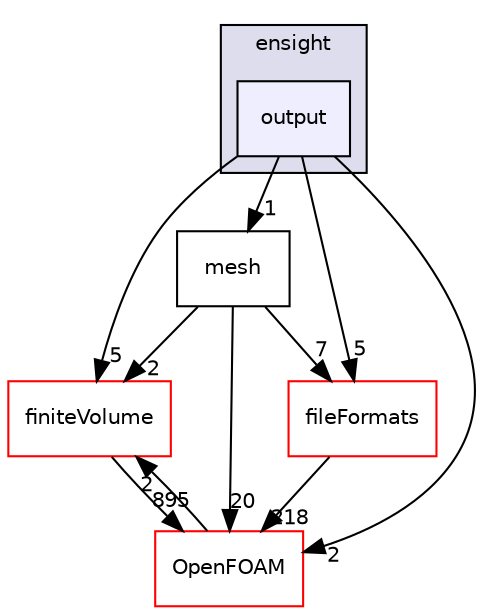 digraph "src/conversion/ensight/output" {
  bgcolor=transparent;
  compound=true
  node [ fontsize="10", fontname="Helvetica"];
  edge [ labelfontsize="10", labelfontname="Helvetica"];
  subgraph clusterdir_ea557581701e2200716639a7a165012d {
    graph [ bgcolor="#ddddee", pencolor="black", label="ensight" fontname="Helvetica", fontsize="10", URL="dir_ea557581701e2200716639a7a165012d.html"]
  dir_0502407dd2383d2c071b3e0ba0bafdbf [shape=box, label="output", style="filled", fillcolor="#eeeeff", pencolor="black", URL="dir_0502407dd2383d2c071b3e0ba0bafdbf.html"];
  }
  dir_9bd15774b555cf7259a6fa18f99fe99b [shape=box label="finiteVolume" color="red" URL="dir_9bd15774b555cf7259a6fa18f99fe99b.html"];
  dir_b05602f37bb521a7142c0a3e200b5f35 [shape=box label="fileFormats" color="red" URL="dir_b05602f37bb521a7142c0a3e200b5f35.html"];
  dir_9b661221b0efcc128bea7bfe303c6d20 [shape=box label="mesh" URL="dir_9b661221b0efcc128bea7bfe303c6d20.html"];
  dir_c5473ff19b20e6ec4dfe5c310b3778a8 [shape=box label="OpenFOAM" color="red" URL="dir_c5473ff19b20e6ec4dfe5c310b3778a8.html"];
  dir_9bd15774b555cf7259a6fa18f99fe99b->dir_c5473ff19b20e6ec4dfe5c310b3778a8 [headlabel="895", labeldistance=1.5 headhref="dir_000814_002151.html"];
  dir_0502407dd2383d2c071b3e0ba0bafdbf->dir_9bd15774b555cf7259a6fa18f99fe99b [headlabel="5", labeldistance=1.5 headhref="dir_000557_000814.html"];
  dir_0502407dd2383d2c071b3e0ba0bafdbf->dir_b05602f37bb521a7142c0a3e200b5f35 [headlabel="5", labeldistance=1.5 headhref="dir_000557_000682.html"];
  dir_0502407dd2383d2c071b3e0ba0bafdbf->dir_9b661221b0efcc128bea7bfe303c6d20 [headlabel="1", labeldistance=1.5 headhref="dir_000557_000556.html"];
  dir_0502407dd2383d2c071b3e0ba0bafdbf->dir_c5473ff19b20e6ec4dfe5c310b3778a8 [headlabel="2", labeldistance=1.5 headhref="dir_000557_002151.html"];
  dir_b05602f37bb521a7142c0a3e200b5f35->dir_c5473ff19b20e6ec4dfe5c310b3778a8 [headlabel="218", labeldistance=1.5 headhref="dir_000682_002151.html"];
  dir_9b661221b0efcc128bea7bfe303c6d20->dir_9bd15774b555cf7259a6fa18f99fe99b [headlabel="2", labeldistance=1.5 headhref="dir_000556_000814.html"];
  dir_9b661221b0efcc128bea7bfe303c6d20->dir_b05602f37bb521a7142c0a3e200b5f35 [headlabel="7", labeldistance=1.5 headhref="dir_000556_000682.html"];
  dir_9b661221b0efcc128bea7bfe303c6d20->dir_c5473ff19b20e6ec4dfe5c310b3778a8 [headlabel="20", labeldistance=1.5 headhref="dir_000556_002151.html"];
  dir_c5473ff19b20e6ec4dfe5c310b3778a8->dir_9bd15774b555cf7259a6fa18f99fe99b [headlabel="2", labeldistance=1.5 headhref="dir_002151_000814.html"];
}
